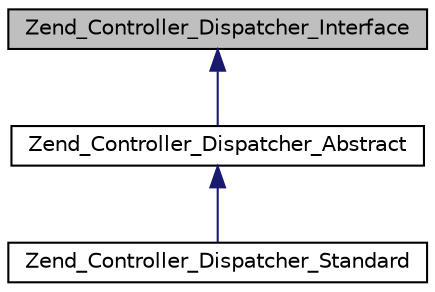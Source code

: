 digraph G
{
  edge [fontname="Helvetica",fontsize="10",labelfontname="Helvetica",labelfontsize="10"];
  node [fontname="Helvetica",fontsize="10",shape=record];
  Node1 [label="Zend_Controller_Dispatcher_Interface",height=0.2,width=0.4,color="black", fillcolor="grey75", style="filled" fontcolor="black"];
  Node1 -> Node2 [dir="back",color="midnightblue",fontsize="10",style="solid",fontname="Helvetica"];
  Node2 [label="Zend_Controller_Dispatcher_Abstract",height=0.2,width=0.4,color="black", fillcolor="white", style="filled",URL="$class_zend___controller___dispatcher___abstract.html"];
  Node2 -> Node3 [dir="back",color="midnightblue",fontsize="10",style="solid",fontname="Helvetica"];
  Node3 [label="Zend_Controller_Dispatcher_Standard",height=0.2,width=0.4,color="black", fillcolor="white", style="filled",URL="$class_zend___controller___dispatcher___standard.html"];
}
